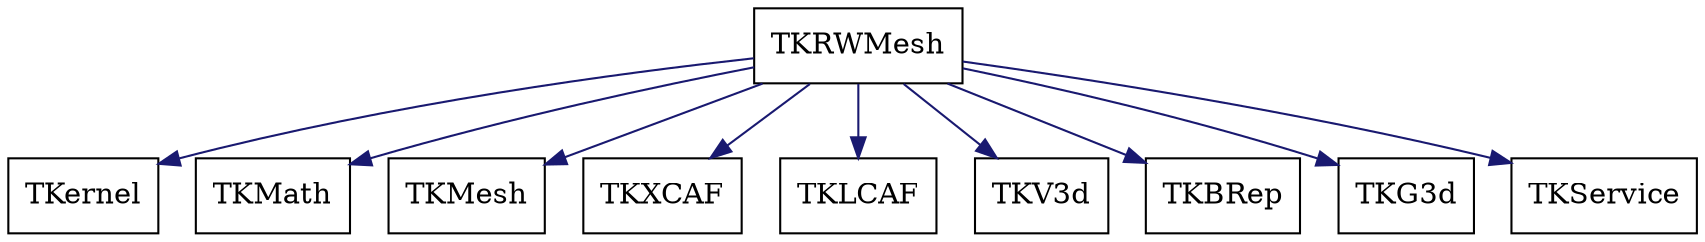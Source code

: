digraph schema_TKRWMesh
{
	TKRWMesh [ URL = "toolkit_tkrwmesh.html", shape = box ]
	TKernel [ URL = "toolkit_tkernel.html" , shape = box ]
	TKRWMesh -> TKernel [ color = "midnightblue", style = "solid" ]
	TKMath [ URL = "toolkit_tkmath.html" , shape = box ]
	TKRWMesh -> TKMath [ color = "midnightblue", style = "solid" ]
	TKMesh [ URL = "toolkit_tkmesh.html" , shape = box ]
	TKRWMesh -> TKMesh [ color = "midnightblue", style = "solid" ]
	TKXCAF [ URL = "toolkit_tkxcaf.html" , shape = box ]
	TKRWMesh -> TKXCAF [ color = "midnightblue", style = "solid" ]
	TKLCAF [ URL = "toolkit_tklcaf.html" , shape = box ]
	TKRWMesh -> TKLCAF [ color = "midnightblue", style = "solid" ]
	TKV3d [ URL = "toolkit_tkv3d.html" , shape = box ]
	TKRWMesh -> TKV3d [ color = "midnightblue", style = "solid" ]
	TKBRep [ URL = "toolkit_tkbrep.html" , shape = box ]
	TKRWMesh -> TKBRep [ color = "midnightblue", style = "solid" ]
	TKG3d [ URL = "toolkit_tkg3d.html" , shape = box ]
	TKRWMesh -> TKG3d [ color = "midnightblue", style = "solid" ]
	TKService [ URL = "toolkit_tkservice.html" , shape = box ]
	TKRWMesh -> TKService [ color = "midnightblue", style = "solid" ]
	aspect = 1
}
